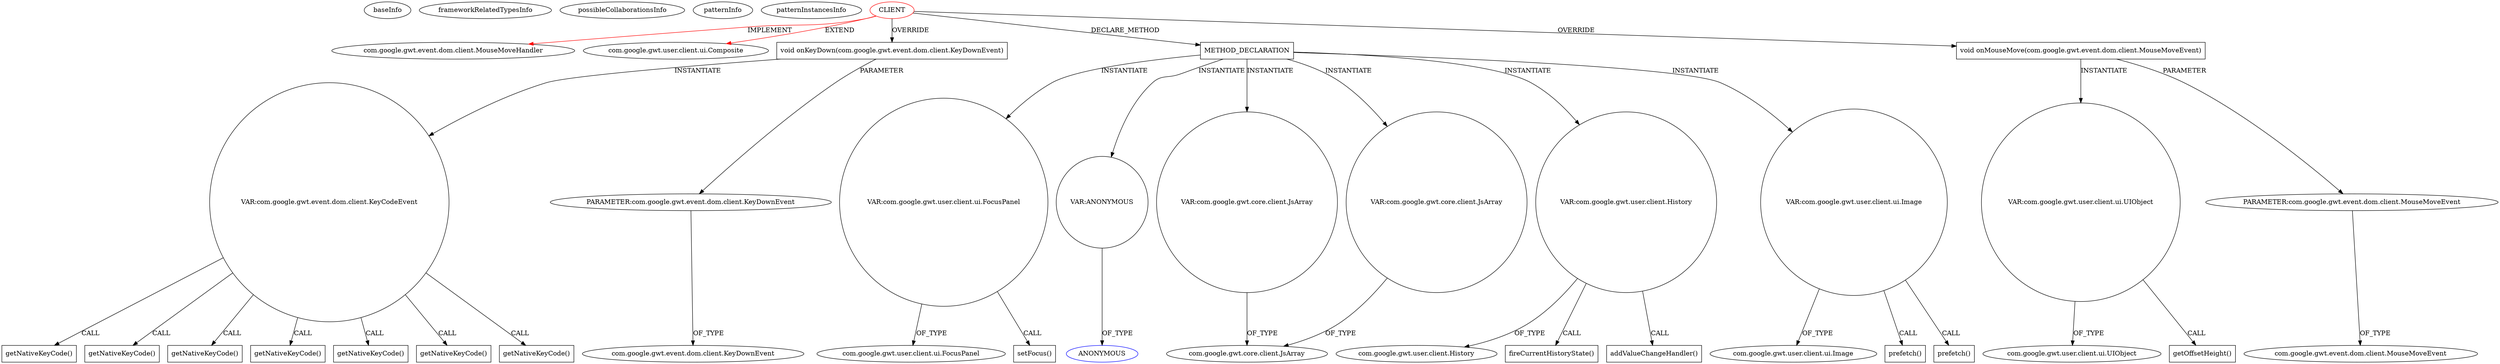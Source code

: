 digraph {
baseInfo[graphId=504,category="pattern",isAnonymous=false,possibleRelation=false]
frameworkRelatedTypesInfo[0="com.google.gwt.event.dom.client.MouseMoveHandler",1="com.google.gwt.user.client.ui.Composite"]
possibleCollaborationsInfo[]
patternInfo[frequency=2.0,patternRootClient=0]
patternInstancesInfo[0="vlapan-PhotoBank~/vlapan-PhotoBank/PhotoBank-master/src/com/vlapan/gwt/photobank/client/ui/PhotoBrowserSimple.java~PhotoBrowserSimple~4605",1="vlapan-PhotoBank~/vlapan-PhotoBank/PhotoBank-master/src/com/vlapan/gwt/photobank/client/ui/PhotoBrowser.java~PhotoBrowser~4600"]
2[label="com.google.gwt.event.dom.client.MouseMoveHandler",vertexType="FRAMEWORK_INTERFACE_TYPE",isFrameworkType=false]
0[label="CLIENT",vertexType="ROOT_CLIENT_CLASS_DECLARATION",isFrameworkType=false,color=red]
1[label="com.google.gwt.user.client.ui.Composite",vertexType="FRAMEWORK_CLASS_TYPE",isFrameworkType=false]
44[label="void onKeyDown(com.google.gwt.event.dom.client.KeyDownEvent)",vertexType="OVERRIDING_METHOD_DECLARATION",isFrameworkType=false,shape=box]
69[label="METHOD_DECLARATION",vertexType="CLIENT_METHOD_DECLARATION",isFrameworkType=false,shape=box]
70[label="VAR:com.google.gwt.user.client.ui.FocusPanel",vertexType="VARIABLE_EXPRESION",isFrameworkType=false,shape=circle]
103[label="VAR:ANONYMOUS",vertexType="VARIABLE_EXPRESION",isFrameworkType=false,shape=circle]
104[label="ANONYMOUS",vertexType="REFERENCE_ANONYMOUS_DECLARATION",isFrameworkType=false,color=blue]
94[label="VAR:com.google.gwt.core.client.JsArray",vertexType="VARIABLE_EXPRESION",isFrameworkType=false,shape=circle]
83[label="VAR:com.google.gwt.core.client.JsArray",vertexType="VARIABLE_EXPRESION",isFrameworkType=false,shape=circle]
47[label="VAR:com.google.gwt.event.dom.client.KeyCodeEvent",vertexType="VARIABLE_EXPRESION",isFrameworkType=false,shape=circle]
85[label="com.google.gwt.core.client.JsArray",vertexType="FRAMEWORK_CLASS_TYPE",isFrameworkType=false]
45[label="PARAMETER:com.google.gwt.event.dom.client.KeyDownEvent",vertexType="PARAMETER_DECLARATION",isFrameworkType=false]
46[label="com.google.gwt.event.dom.client.KeyDownEvent",vertexType="FRAMEWORK_CLASS_TYPE",isFrameworkType=false]
11[label="com.google.gwt.user.client.ui.FocusPanel",vertexType="FRAMEWORK_CLASS_TYPE",isFrameworkType=false]
71[label="setFocus()",vertexType="INSIDE_CALL",isFrameworkType=false,shape=box]
73[label="VAR:com.google.gwt.user.client.History",vertexType="VARIABLE_EXPRESION",isFrameworkType=false,shape=circle]
75[label="com.google.gwt.user.client.History",vertexType="FRAMEWORK_CLASS_TYPE",isFrameworkType=false]
98[label="fireCurrentHistoryState()",vertexType="INSIDE_CALL",isFrameworkType=false,shape=box]
74[label="addValueChangeHandler()",vertexType="INSIDE_CALL",isFrameworkType=false,shape=box]
28[label="void onMouseMove(com.google.gwt.event.dom.client.MouseMoveEvent)",vertexType="OVERRIDING_METHOD_DECLARATION",isFrameworkType=false,shape=box]
36[label="VAR:com.google.gwt.user.client.ui.UIObject",vertexType="VARIABLE_EXPRESION",isFrameworkType=false,shape=circle]
38[label="com.google.gwt.user.client.ui.UIObject",vertexType="FRAMEWORK_CLASS_TYPE",isFrameworkType=false]
29[label="PARAMETER:com.google.gwt.event.dom.client.MouseMoveEvent",vertexType="PARAMETER_DECLARATION",isFrameworkType=false]
30[label="com.google.gwt.event.dom.client.MouseMoveEvent",vertexType="FRAMEWORK_CLASS_TYPE",isFrameworkType=false]
37[label="getOffsetHeight()",vertexType="INSIDE_CALL",isFrameworkType=false,shape=box]
80[label="VAR:com.google.gwt.user.client.ui.Image",vertexType="VARIABLE_EXPRESION",isFrameworkType=false,shape=circle]
82[label="com.google.gwt.user.client.ui.Image",vertexType="FRAMEWORK_CLASS_TYPE",isFrameworkType=false]
90[label="prefetch()",vertexType="INSIDE_CALL",isFrameworkType=false,shape=box]
81[label="prefetch()",vertexType="INSIDE_CALL",isFrameworkType=false,shape=box]
67[label="getNativeKeyCode()",vertexType="INSIDE_CALL",isFrameworkType=false,shape=box]
65[label="getNativeKeyCode()",vertexType="INSIDE_CALL",isFrameworkType=false,shape=box]
61[label="getNativeKeyCode()",vertexType="INSIDE_CALL",isFrameworkType=false,shape=box]
48[label="getNativeKeyCode()",vertexType="INSIDE_CALL",isFrameworkType=false,shape=box]
51[label="getNativeKeyCode()",vertexType="INSIDE_CALL",isFrameworkType=false,shape=box]
59[label="getNativeKeyCode()",vertexType="INSIDE_CALL",isFrameworkType=false,shape=box]
55[label="getNativeKeyCode()",vertexType="INSIDE_CALL",isFrameworkType=false,shape=box]
73->75[label="OF_TYPE"]
70->71[label="CALL"]
73->74[label="CALL"]
0->2[label="IMPLEMENT",color=red]
69->83[label="INSTANTIATE"]
47->67[label="CALL"]
80->81[label="CALL"]
47->61[label="CALL"]
80->90[label="CALL"]
94->85[label="OF_TYPE"]
47->65[label="CALL"]
70->11[label="OF_TYPE"]
29->30[label="OF_TYPE"]
36->37[label="CALL"]
44->45[label="PARAMETER"]
28->29[label="PARAMETER"]
28->36[label="INSTANTIATE"]
0->28[label="OVERRIDE"]
69->94[label="INSTANTIATE"]
0->69[label="DECLARE_METHOD"]
47->51[label="CALL"]
47->48[label="CALL"]
0->1[label="EXTEND",color=red]
44->47[label="INSTANTIATE"]
69->70[label="INSTANTIATE"]
69->80[label="INSTANTIATE"]
83->85[label="OF_TYPE"]
47->59[label="CALL"]
47->55[label="CALL"]
45->46[label="OF_TYPE"]
73->98[label="CALL"]
69->103[label="INSTANTIATE"]
0->44[label="OVERRIDE"]
103->104[label="OF_TYPE"]
36->38[label="OF_TYPE"]
69->73[label="INSTANTIATE"]
80->82[label="OF_TYPE"]
}
